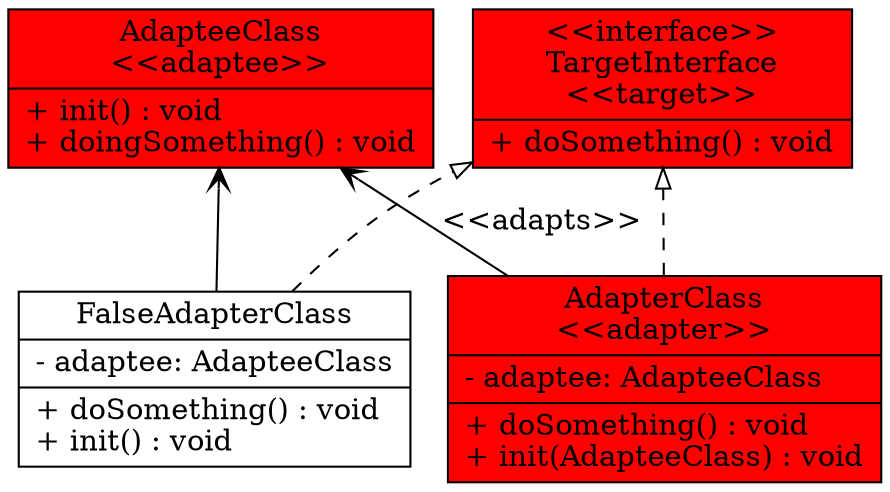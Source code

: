 digraph model{
rankdir = BT;
FalseAdapterClass [
shape="record",
label = "{FalseAdapterClass| - adaptee: AdapteeClass\l|+ doSomething() : void\l+ init() : void\l}"
];

AdapteeClass [
shape="record",style="filled",fillcolor=red
label = "{AdapteeClass\n\<\<adaptee\>\>|+ init() : void\l+ doingSomething() : void\l}"
];

AdapterClass [
shape="record",style="filled",fillcolor=red
label = "{AdapterClass\n\<\<adapter\>\>|- adaptee: AdapteeClass\l|+ doSomething() : void\l+ init(AdapteeClass) : void\l}"
];

TargetInterface [
shape="record",style="filled",fillcolor=red
label = "{\<\<interface\>\>\nTargetInterface\n\<\<target\>\>| + doSomething() : void\l}"
];

//writing relations between classes now
AdapterClass -> TargetInterface [arrowhead = "empty", style = "dashed"];
FalseAdapterClass -> TargetInterface [arrowhead = "empty", style = "dashed"];
FalseAdapterClass -> AdapteeClass [arrowhead = "vee"];
AdapterClass -> AdapteeClass [arrowhead = "vee", label = "\<\<adapts\>\>"];
}